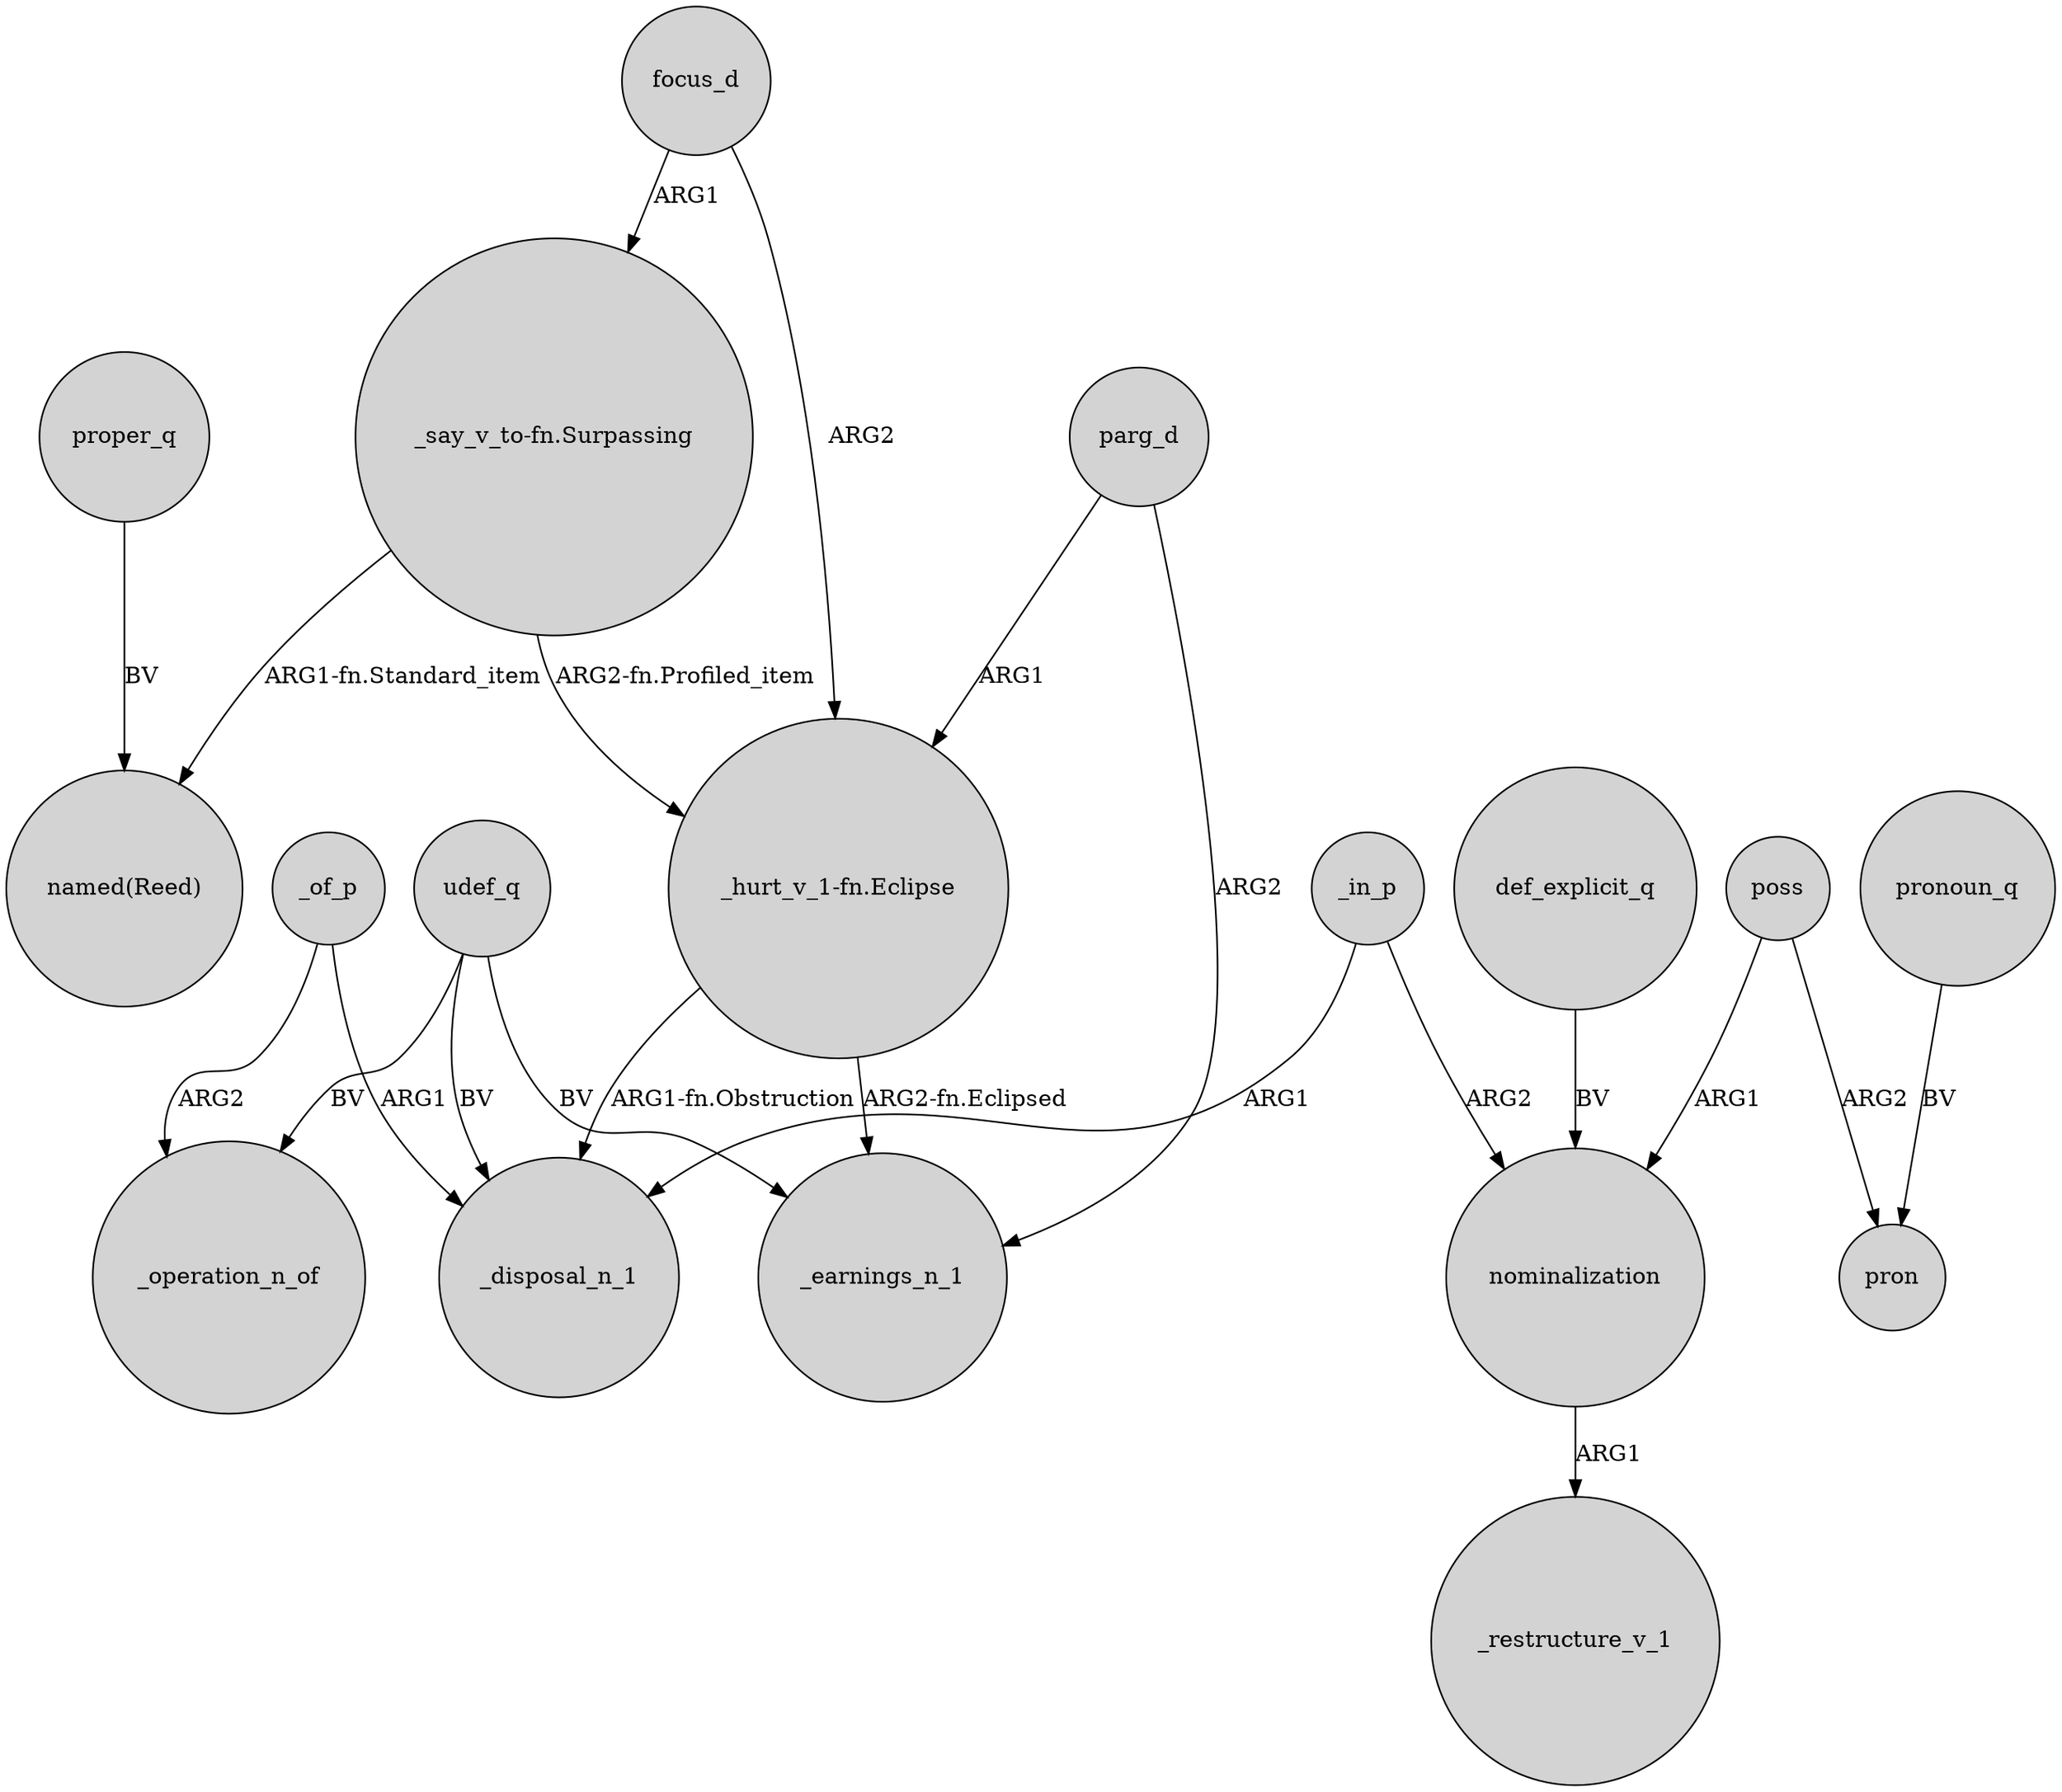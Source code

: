 digraph {
	node [shape=circle style=filled]
	proper_q -> "named(Reed)" [label=BV]
	_in_p -> _disposal_n_1 [label=ARG1]
	udef_q -> _disposal_n_1 [label=BV]
	_of_p -> _operation_n_of [label=ARG2]
	"_say_v_to-fn.Surpassing" -> "named(Reed)" [label="ARG1-fn.Standard_item"]
	"_hurt_v_1-fn.Eclipse" -> _earnings_n_1 [label="ARG2-fn.Eclipsed"]
	poss -> nominalization [label=ARG1]
	pronoun_q -> pron [label=BV]
	focus_d -> "_hurt_v_1-fn.Eclipse" [label=ARG2]
	poss -> pron [label=ARG2]
	"_say_v_to-fn.Surpassing" -> "_hurt_v_1-fn.Eclipse" [label="ARG2-fn.Profiled_item"]
	nominalization -> _restructure_v_1 [label=ARG1]
	udef_q -> _earnings_n_1 [label=BV]
	udef_q -> _operation_n_of [label=BV]
	def_explicit_q -> nominalization [label=BV]
	focus_d -> "_say_v_to-fn.Surpassing" [label=ARG1]
	parg_d -> "_hurt_v_1-fn.Eclipse" [label=ARG1]
	_of_p -> _disposal_n_1 [label=ARG1]
	"_hurt_v_1-fn.Eclipse" -> _disposal_n_1 [label="ARG1-fn.Obstruction"]
	_in_p -> nominalization [label=ARG2]
	parg_d -> _earnings_n_1 [label=ARG2]
}
